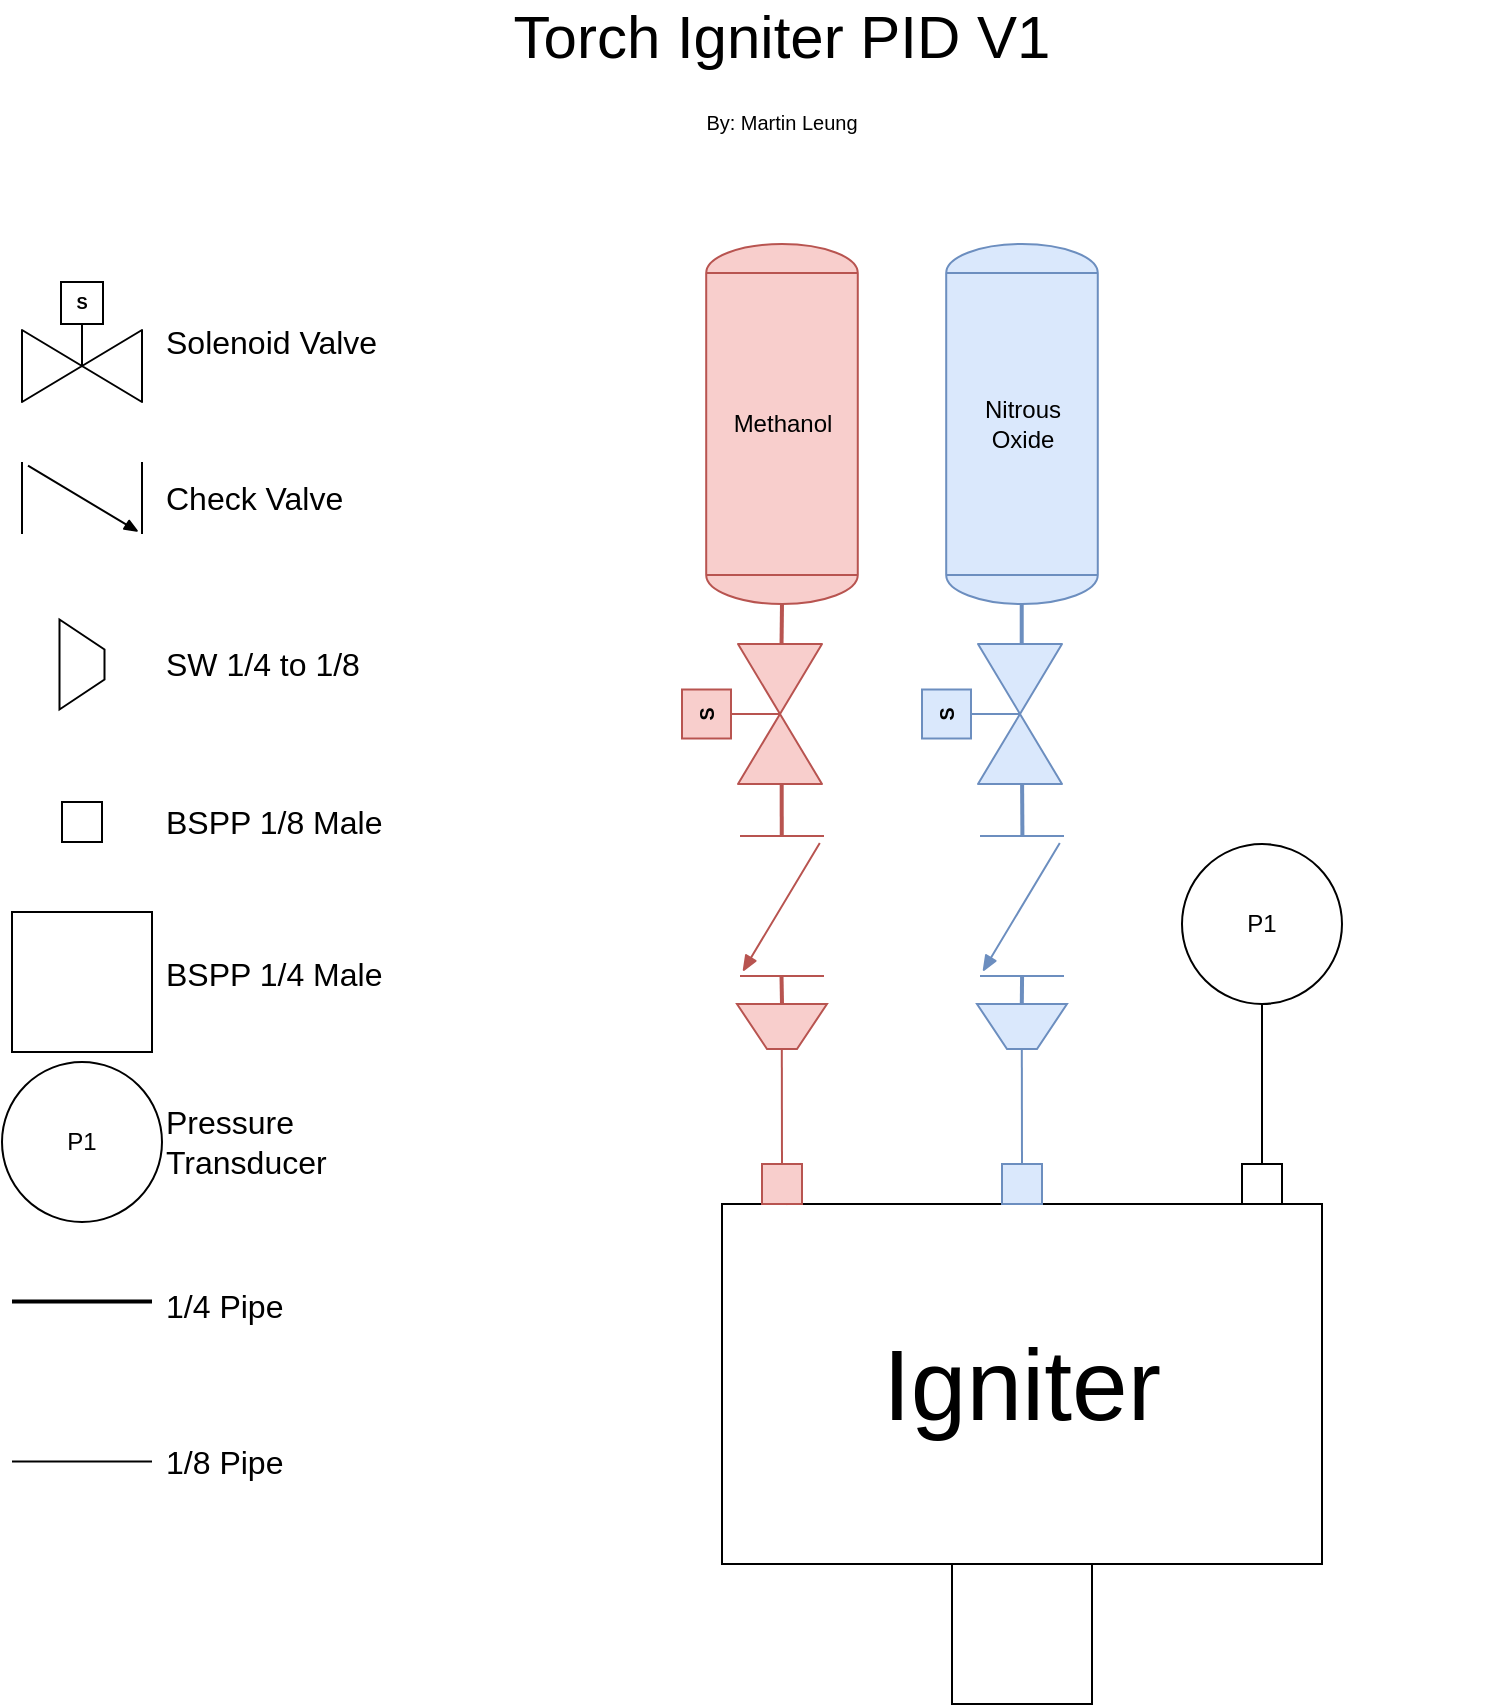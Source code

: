<mxfile version="21.3.2" type="github">
  <diagram name="Page-1" id="9R3Zc_Gyksz3_oiIvIxs">
    <mxGraphModel dx="744" dy="435" grid="1" gridSize="10" guides="1" tooltips="1" connect="1" arrows="1" fold="1" page="1" pageScale="1" pageWidth="850" pageHeight="1100" math="0" shadow="0">
      <root>
        <mxCell id="0" />
        <mxCell id="1" parent="0" />
        <mxCell id="XI3wudiz58Q5bQnYktP5-1" value="Methanol" style="shape=mxgraph.pid.vessels.tank;html=1;pointerEvents=1;align=center;verticalLabelPosition=middle;verticalAlign=middle;dashed=0;labelPosition=center;fillColor=#f8cecc;strokeColor=#b85450;" parent="1" vertex="1">
          <mxGeometry x="392.1" y="151" width="75.79" height="180" as="geometry" />
        </mxCell>
        <mxCell id="XI3wudiz58Q5bQnYktP5-2" value="Nitrous&lt;br&gt;Oxide" style="shape=mxgraph.pid.vessels.tank;html=1;pointerEvents=1;align=center;verticalLabelPosition=middle;verticalAlign=middle;dashed=0;labelPosition=center;fillColor=#dae8fc;strokeColor=#6c8ebf;" parent="1" vertex="1">
          <mxGeometry x="512.1" y="151" width="75.79" height="180" as="geometry" />
        </mxCell>
        <mxCell id="XI3wudiz58Q5bQnYktP5-4" value="" style="verticalLabelPosition=bottom;align=center;html=1;verticalAlign=top;pointerEvents=1;dashed=0;shape=mxgraph.pid2valves.valve;valveType=check;rotation=90;fillColor=#f8cecc;strokeColor=#b85450;" parent="1" vertex="1">
          <mxGeometry x="395" y="461" width="70" height="42" as="geometry" />
        </mxCell>
        <mxCell id="XI3wudiz58Q5bQnYktP5-7" value="" style="verticalLabelPosition=bottom;align=center;html=1;verticalAlign=top;pointerEvents=1;dashed=0;shape=mxgraph.pid2valves.valve;valveType=gate;actuator=solenoid;rotation=-90;fillColor=#f8cecc;strokeColor=#b85450;" parent="1" vertex="1">
          <mxGeometry x="380" y="351" width="70" height="70" as="geometry" />
        </mxCell>
        <mxCell id="XI3wudiz58Q5bQnYktP5-8" value="" style="verticalLabelPosition=bottom;align=center;html=1;verticalAlign=top;pointerEvents=1;dashed=0;shape=mxgraph.pid2valves.valve;valveType=gate;actuator=solenoid;rotation=-90;fillColor=#dae8fc;strokeColor=#6c8ebf;" parent="1" vertex="1">
          <mxGeometry x="500" y="351" width="70" height="70" as="geometry" />
        </mxCell>
        <mxCell id="XI3wudiz58Q5bQnYktP5-14" value="" style="endArrow=none;html=1;rounded=0;entryX=0.5;entryY=1;entryDx=0;entryDy=0;entryPerimeter=0;exitX=1.001;exitY=0.711;exitDx=0;exitDy=0;exitPerimeter=0;fillColor=#f8cecc;strokeColor=#b85450;strokeWidth=2;" parent="1" source="XI3wudiz58Q5bQnYktP5-7" target="XI3wudiz58Q5bQnYktP5-1" edge="1">
          <mxGeometry width="50" height="50" relative="1" as="geometry">
            <mxPoint x="370" y="351" as="sourcePoint" />
            <mxPoint x="420" y="301" as="targetPoint" />
          </mxGeometry>
        </mxCell>
        <mxCell id="XI3wudiz58Q5bQnYktP5-15" value="" style="endArrow=none;html=1;rounded=0;entryX=0.5;entryY=1;entryDx=0;entryDy=0;entryPerimeter=0;exitX=1.001;exitY=0.711;exitDx=0;exitDy=0;exitPerimeter=0;fillColor=#dae8fc;strokeColor=#6c8ebf;strokeWidth=2;" parent="1" edge="1">
          <mxGeometry width="50" height="50" relative="1" as="geometry">
            <mxPoint x="549.86" y="351" as="sourcePoint" />
            <mxPoint x="549.86" y="331" as="targetPoint" />
          </mxGeometry>
        </mxCell>
        <mxCell id="XI3wudiz58Q5bQnYktP5-16" value="" style="verticalLabelPosition=bottom;align=center;html=1;verticalAlign=top;pointerEvents=1;dashed=0;shape=mxgraph.pid2valves.valve;valveType=check;rotation=90;fillColor=#dae8fc;strokeColor=#6c8ebf;" parent="1" vertex="1">
          <mxGeometry x="515" y="461" width="70" height="42" as="geometry" />
        </mxCell>
        <mxCell id="XI3wudiz58Q5bQnYktP5-17" value="" style="endArrow=none;html=1;rounded=0;exitX=0.006;exitY=0.503;exitDx=0;exitDy=0;exitPerimeter=0;entryX=0.001;entryY=0.712;entryDx=0;entryDy=0;entryPerimeter=0;strokeWidth=2;fillColor=#f8cecc;strokeColor=#b85450;" parent="1" source="XI3wudiz58Q5bQnYktP5-4" target="XI3wudiz58Q5bQnYktP5-7" edge="1">
          <mxGeometry width="50" height="50" relative="1" as="geometry">
            <mxPoint x="470" y="451" as="sourcePoint" />
            <mxPoint x="520" y="401" as="targetPoint" />
          </mxGeometry>
        </mxCell>
        <mxCell id="XI3wudiz58Q5bQnYktP5-18" value="" style="endArrow=none;html=1;rounded=0;entryX=0.005;entryY=0.715;entryDx=0;entryDy=0;entryPerimeter=0;exitX=0.003;exitY=0.495;exitDx=0;exitDy=0;exitPerimeter=0;strokeWidth=2;fillColor=#dae8fc;strokeColor=#6c8ebf;" parent="1" source="XI3wudiz58Q5bQnYktP5-16" target="XI3wudiz58Q5bQnYktP5-8" edge="1">
          <mxGeometry width="50" height="50" relative="1" as="geometry">
            <mxPoint x="480" y="471" as="sourcePoint" />
            <mxPoint x="530" y="421" as="targetPoint" />
          </mxGeometry>
        </mxCell>
        <mxCell id="XI3wudiz58Q5bQnYktP5-19" value="Igniter" style="rounded=0;whiteSpace=wrap;html=1;fontSize=50;" parent="1" vertex="1">
          <mxGeometry x="400" y="631" width="300" height="180" as="geometry" />
        </mxCell>
        <mxCell id="XI3wudiz58Q5bQnYktP5-21" value="" style="shape=trapezoid;perimeter=trapezoidPerimeter;whiteSpace=wrap;html=1;fixedSize=1;rotation=-180;size=15;fillColor=#f8cecc;strokeColor=#b85450;" parent="1" vertex="1">
          <mxGeometry x="407.5" y="531" width="45" height="22.5" as="geometry" />
        </mxCell>
        <mxCell id="XI3wudiz58Q5bQnYktP5-22" value="" style="shape=trapezoid;perimeter=trapezoidPerimeter;whiteSpace=wrap;html=1;fixedSize=1;rotation=-180;size=15;fillColor=#dae8fc;strokeColor=#6c8ebf;" parent="1" vertex="1">
          <mxGeometry x="527.5" y="531" width="45" height="22.5" as="geometry" />
        </mxCell>
        <mxCell id="XI3wudiz58Q5bQnYktP5-24" value="" style="endArrow=none;html=1;rounded=0;exitX=0.5;exitY=1;exitDx=0;exitDy=0;entryX=0.998;entryY=0.506;entryDx=0;entryDy=0;entryPerimeter=0;strokeWidth=2;fillColor=#f8cecc;strokeColor=#b85450;" parent="1" source="XI3wudiz58Q5bQnYktP5-21" target="XI3wudiz58Q5bQnYktP5-4" edge="1">
          <mxGeometry width="50" height="50" relative="1" as="geometry">
            <mxPoint x="470" y="591" as="sourcePoint" />
            <mxPoint x="470" y="531" as="targetPoint" />
          </mxGeometry>
        </mxCell>
        <mxCell id="XI3wudiz58Q5bQnYktP5-25" value="" style="endArrow=none;html=1;rounded=0;exitX=0.5;exitY=1;exitDx=0;exitDy=0;entryX=0.999;entryY=0.499;entryDx=0;entryDy=0;entryPerimeter=0;strokeWidth=2;fillColor=#dae8fc;strokeColor=#6c8ebf;" parent="1" target="XI3wudiz58Q5bQnYktP5-16" edge="1">
          <mxGeometry width="50" height="50" relative="1" as="geometry">
            <mxPoint x="549.9" y="531" as="sourcePoint" />
            <mxPoint x="550" y="521" as="targetPoint" />
          </mxGeometry>
        </mxCell>
        <mxCell id="XI3wudiz58Q5bQnYktP5-26" value="" style="endArrow=none;html=1;rounded=0;exitX=0.5;exitY=0;exitDx=0;exitDy=0;entryX=0.998;entryY=0.506;entryDx=0;entryDy=0;entryPerimeter=0;strokeWidth=1;fillColor=#f8cecc;strokeColor=#b85450;" parent="1" source="XI3wudiz58Q5bQnYktP5-31" edge="1">
          <mxGeometry width="50" height="50" relative="1" as="geometry">
            <mxPoint x="429.91" y="567.5" as="sourcePoint" />
            <mxPoint x="429.91" y="553.5" as="targetPoint" />
          </mxGeometry>
        </mxCell>
        <mxCell id="XI3wudiz58Q5bQnYktP5-28" value="" style="endArrow=none;html=1;rounded=0;entryX=0.998;entryY=0.506;entryDx=0;entryDy=0;entryPerimeter=0;strokeWidth=1;exitX=0.5;exitY=0;exitDx=0;exitDy=0;fillColor=#dae8fc;strokeColor=#6c8ebf;" parent="1" source="XI3wudiz58Q5bQnYktP5-33" edge="1">
          <mxGeometry width="50" height="50" relative="1" as="geometry">
            <mxPoint x="550" y="568" as="sourcePoint" />
            <mxPoint x="549.91" y="553.5" as="targetPoint" />
          </mxGeometry>
        </mxCell>
        <mxCell id="XI3wudiz58Q5bQnYktP5-29" value="P1" style="ellipse;whiteSpace=wrap;html=1;aspect=fixed;" parent="1" vertex="1">
          <mxGeometry x="630" y="451" width="80" height="80" as="geometry" />
        </mxCell>
        <mxCell id="XI3wudiz58Q5bQnYktP5-30" value="" style="endArrow=none;html=1;rounded=0;exitX=0.5;exitY=0;exitDx=0;exitDy=0;" parent="1" source="XI3wudiz58Q5bQnYktP5-34" edge="1">
          <mxGeometry width="50" height="50" relative="1" as="geometry">
            <mxPoint x="620" y="581" as="sourcePoint" />
            <mxPoint x="670" y="531" as="targetPoint" />
          </mxGeometry>
        </mxCell>
        <mxCell id="XI3wudiz58Q5bQnYktP5-32" value="" style="endArrow=none;html=1;rounded=0;exitX=0.107;exitY=0.002;exitDx=0;exitDy=0;entryX=0.998;entryY=0.506;entryDx=0;entryDy=0;entryPerimeter=0;strokeWidth=1;exitPerimeter=0;fillColor=#f8cecc;strokeColor=#b85450;" parent="1" source="XI3wudiz58Q5bQnYktP5-19" target="XI3wudiz58Q5bQnYktP5-31" edge="1">
          <mxGeometry width="50" height="50" relative="1" as="geometry">
            <mxPoint x="430" y="631" as="sourcePoint" />
            <mxPoint x="429.91" y="553.5" as="targetPoint" />
          </mxGeometry>
        </mxCell>
        <mxCell id="XI3wudiz58Q5bQnYktP5-31" value="" style="rounded=0;whiteSpace=wrap;html=1;fillColor=#f8cecc;strokeColor=#b85450;" parent="1" vertex="1">
          <mxGeometry x="420" y="611" width="20" height="20" as="geometry" />
        </mxCell>
        <mxCell id="XI3wudiz58Q5bQnYktP5-33" value="" style="rounded=0;whiteSpace=wrap;html=1;fillColor=#dae8fc;strokeColor=#6c8ebf;" parent="1" vertex="1">
          <mxGeometry x="540" y="611" width="20" height="20" as="geometry" />
        </mxCell>
        <mxCell id="XI3wudiz58Q5bQnYktP5-34" value="" style="rounded=0;whiteSpace=wrap;html=1;" parent="1" vertex="1">
          <mxGeometry x="660" y="611" width="20" height="20" as="geometry" />
        </mxCell>
        <mxCell id="XI3wudiz58Q5bQnYktP5-36" value="" style="rounded=0;whiteSpace=wrap;html=1;" parent="1" vertex="1">
          <mxGeometry x="515" y="811" width="70" height="70" as="geometry" />
        </mxCell>
        <mxCell id="IiVtz0PxDhAB9-K3nGWh-1" value="" style="rounded=0;whiteSpace=wrap;html=1;" parent="1" vertex="1">
          <mxGeometry x="70" y="430" width="20" height="20" as="geometry" />
        </mxCell>
        <mxCell id="IiVtz0PxDhAB9-K3nGWh-2" value="" style="shape=trapezoid;perimeter=trapezoidPerimeter;whiteSpace=wrap;html=1;fixedSize=1;rotation=90;size=15;" parent="1" vertex="1">
          <mxGeometry x="57.5" y="350" width="45" height="22.5" as="geometry" />
        </mxCell>
        <mxCell id="IiVtz0PxDhAB9-K3nGWh-4" value="" style="verticalLabelPosition=bottom;align=center;html=1;verticalAlign=top;pointerEvents=1;dashed=0;shape=mxgraph.pid2valves.valve;valveType=check;rotation=0;" parent="1" vertex="1">
          <mxGeometry x="50" y="260" width="60" height="36" as="geometry" />
        </mxCell>
        <mxCell id="IiVtz0PxDhAB9-K3nGWh-5" value="" style="verticalLabelPosition=bottom;align=center;html=1;verticalAlign=top;pointerEvents=1;dashed=0;shape=mxgraph.pid2valves.valve;valveType=gate;actuator=solenoid;rotation=0;" parent="1" vertex="1">
          <mxGeometry x="50" y="170" width="60" height="60" as="geometry" />
        </mxCell>
        <mxCell id="IiVtz0PxDhAB9-K3nGWh-7" value="" style="endArrow=none;html=1;rounded=0;strokeWidth=2;" parent="1" edge="1">
          <mxGeometry width="50" height="50" relative="1" as="geometry">
            <mxPoint x="45" y="679.75" as="sourcePoint" />
            <mxPoint x="115" y="679.75" as="targetPoint" />
          </mxGeometry>
        </mxCell>
        <mxCell id="IiVtz0PxDhAB9-K3nGWh-8" value="" style="rounded=0;whiteSpace=wrap;html=1;" parent="1" vertex="1">
          <mxGeometry x="45" y="485" width="70" height="70" as="geometry" />
        </mxCell>
        <mxCell id="IiVtz0PxDhAB9-K3nGWh-9" value="" style="endArrow=none;html=1;rounded=0;strokeWidth=1;" parent="1" edge="1">
          <mxGeometry width="50" height="50" relative="1" as="geometry">
            <mxPoint x="45" y="759.75" as="sourcePoint" />
            <mxPoint x="115" y="759.75" as="targetPoint" />
          </mxGeometry>
        </mxCell>
        <mxCell id="IiVtz0PxDhAB9-K3nGWh-10" value="Solenoid Valve" style="text;html=1;align=left;verticalAlign=middle;resizable=0;points=[];autosize=1;strokeColor=none;fillColor=none;fontSize=16;" parent="1" vertex="1">
          <mxGeometry x="120" y="185" width="130" height="30" as="geometry" />
        </mxCell>
        <mxCell id="IiVtz0PxDhAB9-K3nGWh-11" value="Check Valve" style="text;html=1;align=left;verticalAlign=middle;resizable=0;points=[];autosize=1;strokeColor=none;fillColor=none;fontSize=16;" parent="1" vertex="1">
          <mxGeometry x="120" y="263" width="110" height="30" as="geometry" />
        </mxCell>
        <mxCell id="IiVtz0PxDhAB9-K3nGWh-12" value="SW 1/4 to 1/8" style="text;html=1;align=left;verticalAlign=middle;resizable=0;points=[];autosize=1;strokeColor=none;fillColor=none;fontSize=16;" parent="1" vertex="1">
          <mxGeometry x="120" y="346.25" width="120" height="30" as="geometry" />
        </mxCell>
        <mxCell id="IiVtz0PxDhAB9-K3nGWh-13" value="BSPP 1/8 Male" style="text;html=1;align=left;verticalAlign=middle;resizable=0;points=[];autosize=1;strokeColor=none;fillColor=none;fontSize=16;" parent="1" vertex="1">
          <mxGeometry x="120" y="425" width="130" height="30" as="geometry" />
        </mxCell>
        <mxCell id="IiVtz0PxDhAB9-K3nGWh-14" value="BSPP 1/4 Male" style="text;html=1;align=left;verticalAlign=middle;resizable=0;points=[];autosize=1;strokeColor=none;fillColor=none;fontSize=16;" parent="1" vertex="1">
          <mxGeometry x="120" y="501" width="130" height="30" as="geometry" />
        </mxCell>
        <mxCell id="IiVtz0PxDhAB9-K3nGWh-15" value="1/4 Pipe" style="text;html=1;align=left;verticalAlign=middle;resizable=0;points=[];autosize=1;strokeColor=none;fillColor=none;fontSize=16;" parent="1" vertex="1">
          <mxGeometry x="120" y="667.25" width="80" height="30" as="geometry" />
        </mxCell>
        <mxCell id="IiVtz0PxDhAB9-K3nGWh-16" value="1/8 Pipe" style="text;html=1;align=left;verticalAlign=middle;resizable=0;points=[];autosize=1;strokeColor=none;fillColor=none;fontSize=16;" parent="1" vertex="1">
          <mxGeometry x="120" y="744.75" width="80" height="30" as="geometry" />
        </mxCell>
        <mxCell id="IiVtz0PxDhAB9-K3nGWh-17" value="Torch Igniter PID V1&lt;br style=&quot;font-size: 12px;&quot;&gt;&lt;font size=&quot;1&quot;&gt;By: Martin Leung&lt;/font&gt;" style="text;html=1;strokeColor=none;fillColor=none;align=center;verticalAlign=middle;whiteSpace=wrap;rounded=0;fontSize=30;" parent="1" vertex="1">
          <mxGeometry x="75" y="50" width="710" height="30" as="geometry" />
        </mxCell>
        <mxCell id="IiVtz0PxDhAB9-K3nGWh-18" value="P1" style="ellipse;whiteSpace=wrap;html=1;aspect=fixed;" parent="1" vertex="1">
          <mxGeometry x="40" y="560" width="80" height="80" as="geometry" />
        </mxCell>
        <mxCell id="IiVtz0PxDhAB9-K3nGWh-19" value="Pressure&lt;br&gt;Transducer" style="text;html=1;align=left;verticalAlign=middle;resizable=0;points=[];autosize=1;strokeColor=none;fillColor=none;fontSize=16;" parent="1" vertex="1">
          <mxGeometry x="120" y="575" width="100" height="50" as="geometry" />
        </mxCell>
      </root>
    </mxGraphModel>
  </diagram>
</mxfile>
